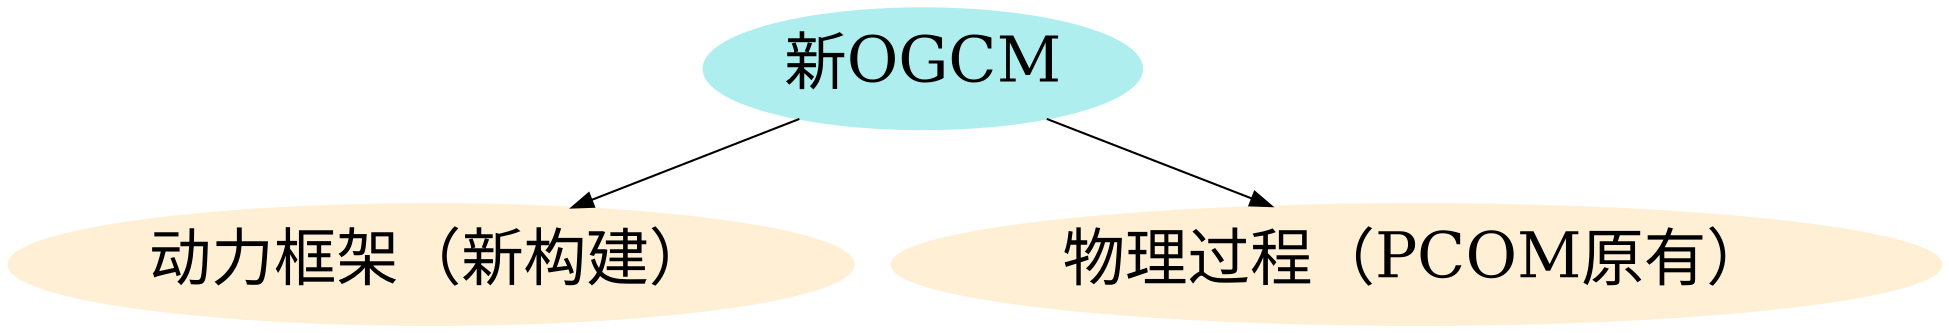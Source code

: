 
// Description:
//
//       Usage: dotrun xxx.dot
//
//      Author: OU Yuyuan <ouyuyuan@lasg.iap.ac.cn>
//     Created: 2014-04-16 16:30:46 BJT
// Last Change: 2014-04-18 07:02:10 BJT

digraph g {

    node [style=filled,color=paleturquoise,fontsize=30];
    "新OGCM";

    node [style=filled,color=papayawhip];
    "新OGCM"->"动力框架（新构建）";
    "新OGCM"->"物理过程（PCOM原有）";
}
